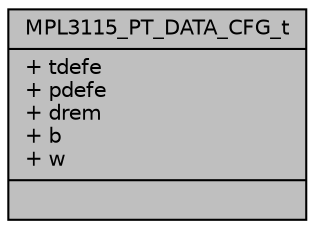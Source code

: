 digraph "MPL3115_PT_DATA_CFG_t"
{
  edge [fontname="Helvetica",fontsize="10",labelfontname="Helvetica",labelfontsize="10"];
  node [fontname="Helvetica",fontsize="10",shape=record];
  Node1 [label="{MPL3115_PT_DATA_CFG_t\n|+ tdefe\l+ pdefe\l+ drem\l+ b\l+ w\l|}",height=0.2,width=0.4,color="black", fillcolor="grey75", style="filled", fontcolor="black"];
}
